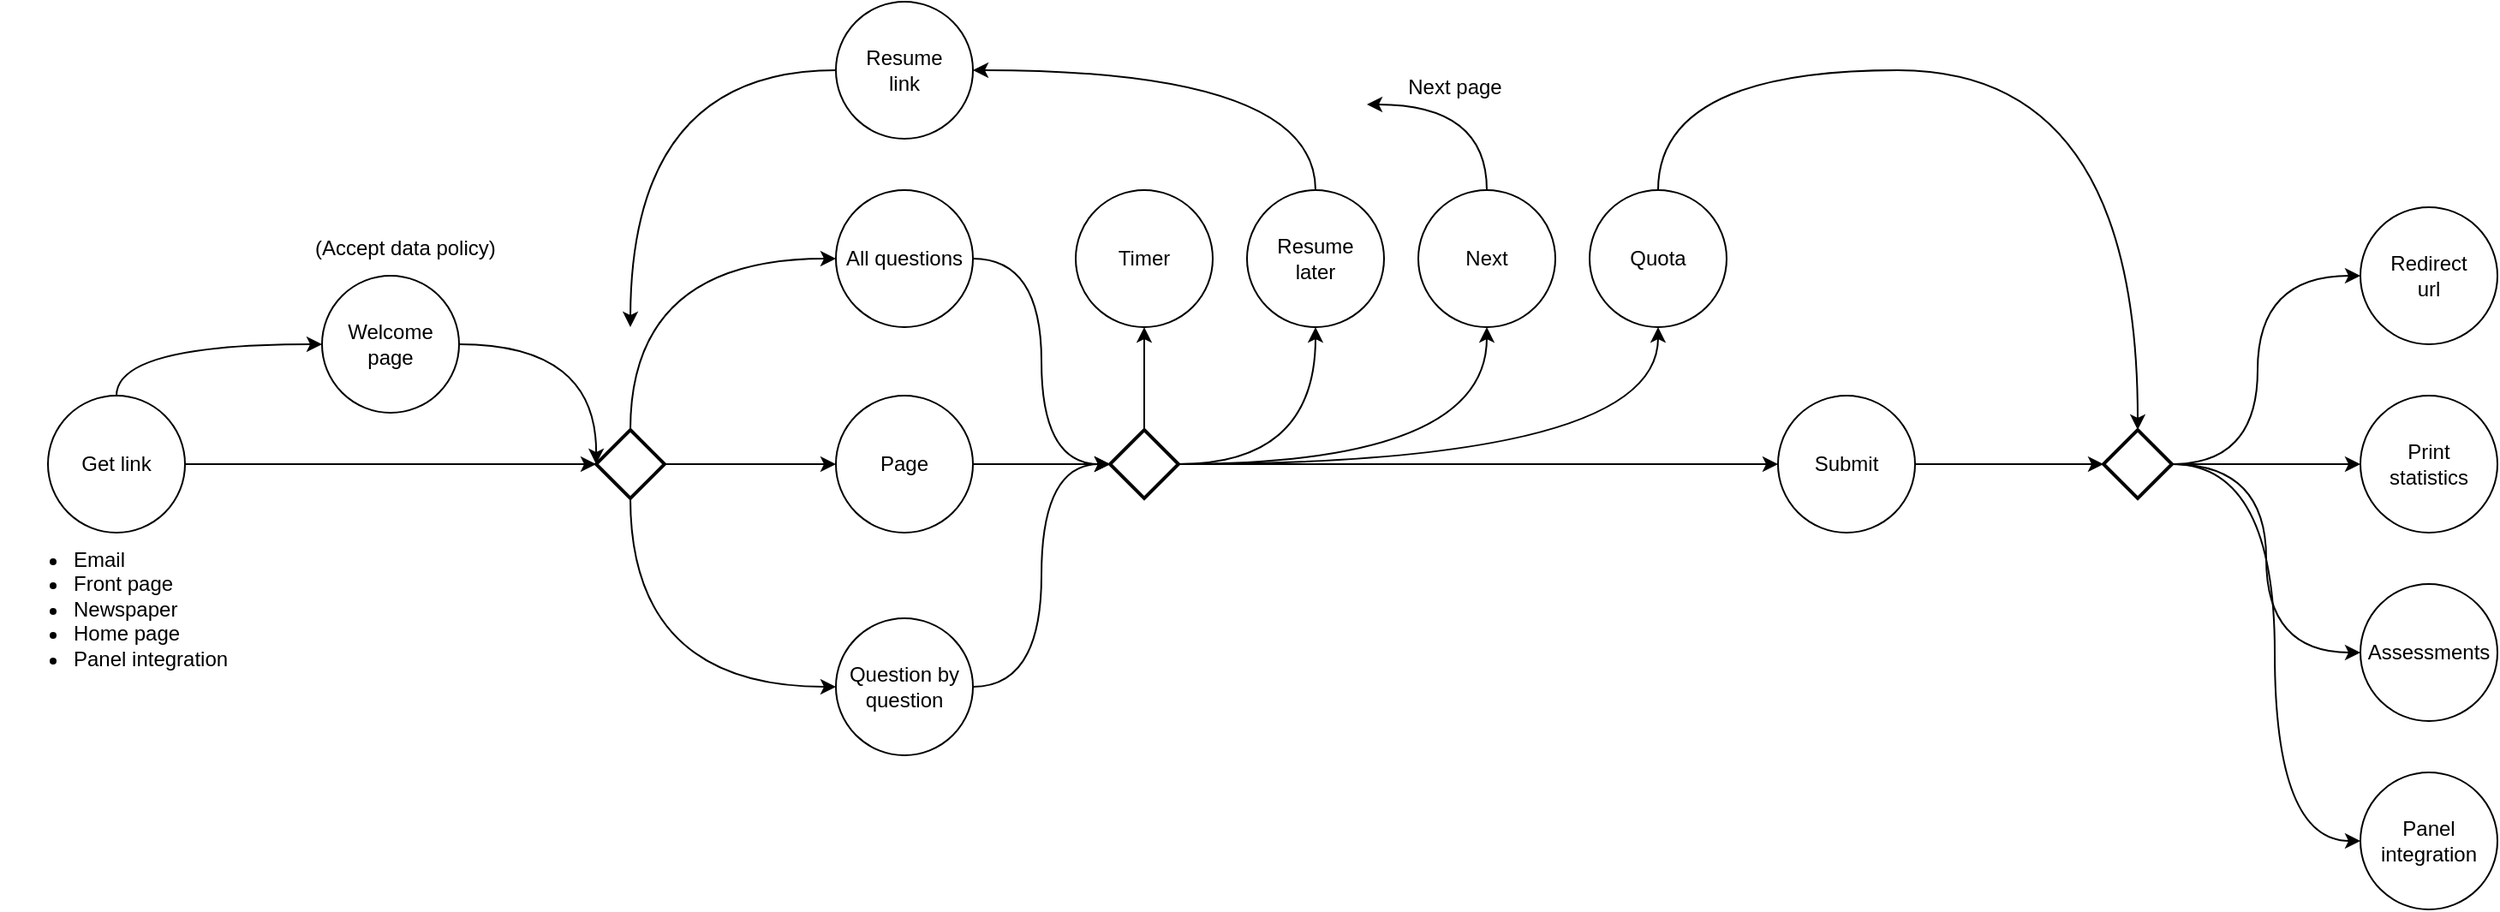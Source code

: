 <mxfile version="14.9.5" type="github">
  <diagram id="C5RBs43oDa-KdzZeNtuy" name="Page-1">
    <mxGraphModel dx="2087" dy="709" grid="1" gridSize="10" guides="1" tooltips="1" connect="1" arrows="1" fold="1" page="1" pageScale="1" pageWidth="827" pageHeight="1169" math="0" shadow="0">
      <root>
        <mxCell id="WIyWlLk6GJQsqaUBKTNV-0" />
        <mxCell id="WIyWlLk6GJQsqaUBKTNV-1" parent="WIyWlLk6GJQsqaUBKTNV-0" />
        <mxCell id="9WyxW3DMqvxe6kb_ES5O-13" value="" style="edgeStyle=orthogonalEdgeStyle;curved=1;orthogonalLoop=1;jettySize=auto;html=1;" edge="1" parent="WIyWlLk6GJQsqaUBKTNV-1" source="9WyxW3DMqvxe6kb_ES5O-1" target="9WyxW3DMqvxe6kb_ES5O-12">
          <mxGeometry relative="1" as="geometry">
            <Array as="points">
              <mxPoint x="50" y="220" />
            </Array>
          </mxGeometry>
        </mxCell>
        <mxCell id="9WyxW3DMqvxe6kb_ES5O-17" value="" style="edgeStyle=orthogonalEdgeStyle;curved=1;orthogonalLoop=1;jettySize=auto;html=1;" edge="1" parent="WIyWlLk6GJQsqaUBKTNV-1" source="9WyxW3DMqvxe6kb_ES5O-1">
          <mxGeometry relative="1" as="geometry">
            <mxPoint x="330" y="290" as="targetPoint" />
          </mxGeometry>
        </mxCell>
        <mxCell id="9WyxW3DMqvxe6kb_ES5O-1" value="Get link" style="ellipse;whiteSpace=wrap;html=1;aspect=fixed;" vertex="1" parent="WIyWlLk6GJQsqaUBKTNV-1">
          <mxGeometry x="10" y="250" width="80" height="80" as="geometry" />
        </mxCell>
        <mxCell id="9WyxW3DMqvxe6kb_ES5O-5" value="" style="edgeStyle=orthogonalEdgeStyle;rounded=0;orthogonalLoop=1;jettySize=auto;html=1;exitX=1;exitY=0.5;exitDx=0;exitDy=0;exitPerimeter=0;" edge="1" parent="WIyWlLk6GJQsqaUBKTNV-1" source="9WyxW3DMqvxe6kb_ES5O-10" target="9WyxW3DMqvxe6kb_ES5O-4">
          <mxGeometry relative="1" as="geometry">
            <mxPoint x="390" y="290" as="sourcePoint" />
          </mxGeometry>
        </mxCell>
        <mxCell id="9WyxW3DMqvxe6kb_ES5O-7" value="" style="edgeStyle=orthogonalEdgeStyle;orthogonalLoop=1;jettySize=auto;html=1;curved=1;exitX=0.5;exitY=0;exitDx=0;exitDy=0;exitPerimeter=0;" edge="1" parent="WIyWlLk6GJQsqaUBKTNV-1" source="9WyxW3DMqvxe6kb_ES5O-10" target="9WyxW3DMqvxe6kb_ES5O-6">
          <mxGeometry relative="1" as="geometry">
            <mxPoint x="350" y="250" as="sourcePoint" />
            <Array as="points">
              <mxPoint x="350" y="170" />
            </Array>
          </mxGeometry>
        </mxCell>
        <mxCell id="9WyxW3DMqvxe6kb_ES5O-9" value="" style="edgeStyle=orthogonalEdgeStyle;curved=1;orthogonalLoop=1;jettySize=auto;html=1;exitX=0.5;exitY=1;exitDx=0;exitDy=0;exitPerimeter=0;" edge="1" parent="WIyWlLk6GJQsqaUBKTNV-1" source="9WyxW3DMqvxe6kb_ES5O-10" target="9WyxW3DMqvxe6kb_ES5O-8">
          <mxGeometry relative="1" as="geometry">
            <mxPoint x="350" y="330" as="sourcePoint" />
            <Array as="points">
              <mxPoint x="350" y="420" />
            </Array>
          </mxGeometry>
        </mxCell>
        <mxCell id="9WyxW3DMqvxe6kb_ES5O-20" value="" style="edgeStyle=orthogonalEdgeStyle;curved=1;orthogonalLoop=1;jettySize=auto;html=1;" edge="1" parent="WIyWlLk6GJQsqaUBKTNV-1" source="9WyxW3DMqvxe6kb_ES5O-4">
          <mxGeometry relative="1" as="geometry">
            <mxPoint x="630" y="290" as="targetPoint" />
          </mxGeometry>
        </mxCell>
        <mxCell id="9WyxW3DMqvxe6kb_ES5O-4" value="Page" style="ellipse;whiteSpace=wrap;html=1;aspect=fixed;" vertex="1" parent="WIyWlLk6GJQsqaUBKTNV-1">
          <mxGeometry x="470" y="250" width="80" height="80" as="geometry" />
        </mxCell>
        <mxCell id="9WyxW3DMqvxe6kb_ES5O-6" value="All questions" style="ellipse;whiteSpace=wrap;html=1;aspect=fixed;" vertex="1" parent="WIyWlLk6GJQsqaUBKTNV-1">
          <mxGeometry x="470" y="130" width="80" height="80" as="geometry" />
        </mxCell>
        <mxCell id="9WyxW3DMqvxe6kb_ES5O-35" value="" style="edgeStyle=orthogonalEdgeStyle;curved=1;orthogonalLoop=1;jettySize=auto;html=1;entryX=0;entryY=0.5;entryDx=0;entryDy=0;entryPerimeter=0;" edge="1" parent="WIyWlLk6GJQsqaUBKTNV-1" source="9WyxW3DMqvxe6kb_ES5O-8" target="9WyxW3DMqvxe6kb_ES5O-21">
          <mxGeometry relative="1" as="geometry">
            <mxPoint x="630" y="420" as="targetPoint" />
          </mxGeometry>
        </mxCell>
        <mxCell id="9WyxW3DMqvxe6kb_ES5O-8" value="Question by question" style="ellipse;whiteSpace=wrap;html=1;aspect=fixed;" vertex="1" parent="WIyWlLk6GJQsqaUBKTNV-1">
          <mxGeometry x="470" y="380" width="80" height="80" as="geometry" />
        </mxCell>
        <mxCell id="9WyxW3DMqvxe6kb_ES5O-10" value="" style="strokeWidth=2;html=1;shape=mxgraph.flowchart.decision;whiteSpace=wrap;" vertex="1" parent="WIyWlLk6GJQsqaUBKTNV-1">
          <mxGeometry x="330" y="270" width="40" height="40" as="geometry" />
        </mxCell>
        <mxCell id="9WyxW3DMqvxe6kb_ES5O-15" value="" style="edgeStyle=orthogonalEdgeStyle;curved=1;orthogonalLoop=1;jettySize=auto;html=1;" edge="1" parent="WIyWlLk6GJQsqaUBKTNV-1" source="9WyxW3DMqvxe6kb_ES5O-12">
          <mxGeometry relative="1" as="geometry">
            <mxPoint x="330" y="290" as="targetPoint" />
          </mxGeometry>
        </mxCell>
        <mxCell id="9WyxW3DMqvxe6kb_ES5O-12" value="Welcome page" style="ellipse;whiteSpace=wrap;html=1;aspect=fixed;" vertex="1" parent="WIyWlLk6GJQsqaUBKTNV-1">
          <mxGeometry x="170" y="180" width="80" height="80" as="geometry" />
        </mxCell>
        <mxCell id="9WyxW3DMqvxe6kb_ES5O-23" value="" style="edgeStyle=orthogonalEdgeStyle;curved=1;orthogonalLoop=1;jettySize=auto;html=1;entryX=0.5;entryY=1;entryDx=0;entryDy=0;" edge="1" parent="WIyWlLk6GJQsqaUBKTNV-1" source="9WyxW3DMqvxe6kb_ES5O-21" target="9WyxW3DMqvxe6kb_ES5O-24">
          <mxGeometry relative="1" as="geometry">
            <mxPoint x="650" y="190" as="targetPoint" />
          </mxGeometry>
        </mxCell>
        <mxCell id="9WyxW3DMqvxe6kb_ES5O-27" value="" style="edgeStyle=orthogonalEdgeStyle;curved=1;orthogonalLoop=1;jettySize=auto;html=1;entryX=0.5;entryY=1;entryDx=0;entryDy=0;" edge="1" parent="WIyWlLk6GJQsqaUBKTNV-1" source="9WyxW3DMqvxe6kb_ES5O-21" target="9WyxW3DMqvxe6kb_ES5O-25">
          <mxGeometry relative="1" as="geometry">
            <mxPoint x="750" y="290" as="targetPoint" />
          </mxGeometry>
        </mxCell>
        <mxCell id="9WyxW3DMqvxe6kb_ES5O-30" value="" style="edgeStyle=orthogonalEdgeStyle;curved=1;orthogonalLoop=1;jettySize=auto;html=1;entryX=0.5;entryY=1;entryDx=0;entryDy=0;" edge="1" parent="WIyWlLk6GJQsqaUBKTNV-1" source="9WyxW3DMqvxe6kb_ES5O-21" target="9WyxW3DMqvxe6kb_ES5O-28">
          <mxGeometry relative="1" as="geometry">
            <mxPoint x="750" y="290" as="targetPoint" />
          </mxGeometry>
        </mxCell>
        <mxCell id="9WyxW3DMqvxe6kb_ES5O-32" value="" style="edgeStyle=orthogonalEdgeStyle;curved=1;orthogonalLoop=1;jettySize=auto;html=1;entryX=0;entryY=0.5;entryDx=0;entryDy=0;" edge="1" parent="WIyWlLk6GJQsqaUBKTNV-1" source="9WyxW3DMqvxe6kb_ES5O-21" target="9WyxW3DMqvxe6kb_ES5O-33">
          <mxGeometry relative="1" as="geometry">
            <mxPoint x="900" y="290" as="targetPoint" />
          </mxGeometry>
        </mxCell>
        <mxCell id="9WyxW3DMqvxe6kb_ES5O-21" value="" style="strokeWidth=2;html=1;shape=mxgraph.flowchart.decision;whiteSpace=wrap;" vertex="1" parent="WIyWlLk6GJQsqaUBKTNV-1">
          <mxGeometry x="630" y="270" width="40" height="40" as="geometry" />
        </mxCell>
        <mxCell id="9WyxW3DMqvxe6kb_ES5O-24" value="Timer" style="ellipse;whiteSpace=wrap;html=1;aspect=fixed;" vertex="1" parent="WIyWlLk6GJQsqaUBKTNV-1">
          <mxGeometry x="610" y="130" width="80" height="80" as="geometry" />
        </mxCell>
        <mxCell id="9WyxW3DMqvxe6kb_ES5O-42" value="" style="edgeStyle=orthogonalEdgeStyle;curved=1;orthogonalLoop=1;jettySize=auto;html=1;" edge="1" parent="WIyWlLk6GJQsqaUBKTNV-1" source="9WyxW3DMqvxe6kb_ES5O-25" target="9WyxW3DMqvxe6kb_ES5O-41">
          <mxGeometry relative="1" as="geometry">
            <Array as="points">
              <mxPoint x="750" y="60" />
            </Array>
          </mxGeometry>
        </mxCell>
        <mxCell id="9WyxW3DMqvxe6kb_ES5O-25" value="&lt;div&gt;Resume&lt;/div&gt;&lt;div&gt;later&lt;br&gt;&lt;/div&gt;" style="ellipse;whiteSpace=wrap;html=1;aspect=fixed;" vertex="1" parent="WIyWlLk6GJQsqaUBKTNV-1">
          <mxGeometry x="710" y="130" width="80" height="80" as="geometry" />
        </mxCell>
        <mxCell id="9WyxW3DMqvxe6kb_ES5O-50" value="" style="edgeStyle=orthogonalEdgeStyle;curved=1;orthogonalLoop=1;jettySize=auto;html=1;exitX=1;exitY=0.5;exitDx=0;exitDy=0;exitPerimeter=0;" edge="1" parent="WIyWlLk6GJQsqaUBKTNV-1" source="9WyxW3DMqvxe6kb_ES5O-21" target="9WyxW3DMqvxe6kb_ES5O-49">
          <mxGeometry relative="1" as="geometry" />
        </mxCell>
        <mxCell id="9WyxW3DMqvxe6kb_ES5O-28" value="Next" style="ellipse;whiteSpace=wrap;html=1;aspect=fixed;" vertex="1" parent="WIyWlLk6GJQsqaUBKTNV-1">
          <mxGeometry x="810" y="130" width="80" height="80" as="geometry" />
        </mxCell>
        <mxCell id="9WyxW3DMqvxe6kb_ES5O-46" value="" style="edgeStyle=orthogonalEdgeStyle;curved=1;orthogonalLoop=1;jettySize=auto;html=1;exitX=1;exitY=0.5;exitDx=0;exitDy=0;exitPerimeter=0;" edge="1" parent="WIyWlLk6GJQsqaUBKTNV-1" source="9WyxW3DMqvxe6kb_ES5O-57" target="9WyxW3DMqvxe6kb_ES5O-45">
          <mxGeometry relative="1" as="geometry" />
        </mxCell>
        <mxCell id="9WyxW3DMqvxe6kb_ES5O-52" value="" style="edgeStyle=orthogonalEdgeStyle;curved=1;orthogonalLoop=1;jettySize=auto;html=1;exitX=1;exitY=0.5;exitDx=0;exitDy=0;exitPerimeter=0;" edge="1" parent="WIyWlLk6GJQsqaUBKTNV-1" source="9WyxW3DMqvxe6kb_ES5O-57" target="9WyxW3DMqvxe6kb_ES5O-51">
          <mxGeometry relative="1" as="geometry">
            <Array as="points">
              <mxPoint x="1300" y="290" />
              <mxPoint x="1300" y="180" />
            </Array>
          </mxGeometry>
        </mxCell>
        <mxCell id="9WyxW3DMqvxe6kb_ES5O-58" value="" style="edgeStyle=orthogonalEdgeStyle;curved=1;orthogonalLoop=1;jettySize=auto;html=1;" edge="1" parent="WIyWlLk6GJQsqaUBKTNV-1" source="9WyxW3DMqvxe6kb_ES5O-33" target="9WyxW3DMqvxe6kb_ES5O-57">
          <mxGeometry relative="1" as="geometry" />
        </mxCell>
        <mxCell id="9WyxW3DMqvxe6kb_ES5O-33" value="Submit" style="ellipse;whiteSpace=wrap;html=1;aspect=fixed;" vertex="1" parent="WIyWlLk6GJQsqaUBKTNV-1">
          <mxGeometry x="1020" y="250" width="80" height="80" as="geometry" />
        </mxCell>
        <mxCell id="9WyxW3DMqvxe6kb_ES5O-38" value="" style="edgeStyle=orthogonalEdgeStyle;curved=1;orthogonalLoop=1;jettySize=auto;html=1;exitX=1;exitY=0.5;exitDx=0;exitDy=0;entryX=0;entryY=0.5;entryDx=0;entryDy=0;entryPerimeter=0;" edge="1" parent="WIyWlLk6GJQsqaUBKTNV-1" source="9WyxW3DMqvxe6kb_ES5O-6" target="9WyxW3DMqvxe6kb_ES5O-21">
          <mxGeometry relative="1" as="geometry">
            <mxPoint x="560" y="300" as="sourcePoint" />
            <mxPoint x="640" y="300" as="targetPoint" />
          </mxGeometry>
        </mxCell>
        <mxCell id="9WyxW3DMqvxe6kb_ES5O-44" value="" style="edgeStyle=orthogonalEdgeStyle;curved=1;orthogonalLoop=1;jettySize=auto;html=1;" edge="1" parent="WIyWlLk6GJQsqaUBKTNV-1" source="9WyxW3DMqvxe6kb_ES5O-41">
          <mxGeometry relative="1" as="geometry">
            <mxPoint x="350" y="210" as="targetPoint" />
          </mxGeometry>
        </mxCell>
        <mxCell id="9WyxW3DMqvxe6kb_ES5O-41" value="&lt;div&gt;Resume&lt;/div&gt;&lt;div&gt;link&lt;br&gt;&lt;/div&gt;" style="ellipse;whiteSpace=wrap;html=1;aspect=fixed;" vertex="1" parent="WIyWlLk6GJQsqaUBKTNV-1">
          <mxGeometry x="470" y="20" width="80" height="80" as="geometry" />
        </mxCell>
        <mxCell id="9WyxW3DMqvxe6kb_ES5O-45" value="&lt;div&gt;Print&lt;/div&gt;&lt;div&gt;statistics&lt;br&gt;&lt;/div&gt;" style="ellipse;whiteSpace=wrap;html=1;aspect=fixed;" vertex="1" parent="WIyWlLk6GJQsqaUBKTNV-1">
          <mxGeometry x="1360" y="250" width="80" height="80" as="geometry" />
        </mxCell>
        <mxCell id="9WyxW3DMqvxe6kb_ES5O-47" value="Assessments" style="ellipse;whiteSpace=wrap;html=1;aspect=fixed;" vertex="1" parent="WIyWlLk6GJQsqaUBKTNV-1">
          <mxGeometry x="1360" y="360" width="80" height="80" as="geometry" />
        </mxCell>
        <mxCell id="9WyxW3DMqvxe6kb_ES5O-60" value="" style="edgeStyle=orthogonalEdgeStyle;curved=1;orthogonalLoop=1;jettySize=auto;html=1;entryX=0.5;entryY=0;entryDx=0;entryDy=0;entryPerimeter=0;exitX=0.5;exitY=0;exitDx=0;exitDy=0;" edge="1" parent="WIyWlLk6GJQsqaUBKTNV-1" source="9WyxW3DMqvxe6kb_ES5O-49" target="9WyxW3DMqvxe6kb_ES5O-57">
          <mxGeometry relative="1" as="geometry">
            <mxPoint x="950" y="50" as="targetPoint" />
            <Array as="points">
              <mxPoint x="950" y="60" />
              <mxPoint x="1230" y="60" />
            </Array>
          </mxGeometry>
        </mxCell>
        <mxCell id="9WyxW3DMqvxe6kb_ES5O-49" value="Quota" style="ellipse;whiteSpace=wrap;html=1;aspect=fixed;" vertex="1" parent="WIyWlLk6GJQsqaUBKTNV-1">
          <mxGeometry x="910" y="130" width="80" height="80" as="geometry" />
        </mxCell>
        <mxCell id="9WyxW3DMqvxe6kb_ES5O-51" value="&lt;div&gt;Redirect&lt;/div&gt;&lt;div&gt;url&lt;br&gt;&lt;/div&gt;" style="ellipse;whiteSpace=wrap;html=1;aspect=fixed;" vertex="1" parent="WIyWlLk6GJQsqaUBKTNV-1">
          <mxGeometry x="1360" y="140" width="80" height="80" as="geometry" />
        </mxCell>
        <mxCell id="9WyxW3DMqvxe6kb_ES5O-53" value="&lt;ul&gt;&lt;li&gt;Email&lt;/li&gt;&lt;li&gt;Front page&lt;/li&gt;&lt;li&gt;Newspaper&lt;/li&gt;&lt;li&gt;Home page&lt;/li&gt;&lt;li&gt;Panel integration&lt;br&gt;&lt;/li&gt;&lt;/ul&gt;" style="text;html=1;strokeColor=none;fillColor=none;align=left;verticalAlign=top;whiteSpace=wrap;rounded=0;" vertex="1" parent="WIyWlLk6GJQsqaUBKTNV-1">
          <mxGeometry x="-17.5" y="320" width="135" height="120" as="geometry" />
        </mxCell>
        <mxCell id="9WyxW3DMqvxe6kb_ES5O-54" value="" style="edgeStyle=orthogonalEdgeStyle;curved=1;orthogonalLoop=1;jettySize=auto;html=1;exitX=0.5;exitY=0;exitDx=0;exitDy=0;" edge="1" parent="WIyWlLk6GJQsqaUBKTNV-1" source="9WyxW3DMqvxe6kb_ES5O-28">
          <mxGeometry relative="1" as="geometry">
            <mxPoint x="760" y="140" as="sourcePoint" />
            <mxPoint x="780" y="80" as="targetPoint" />
            <Array as="points">
              <mxPoint x="850" y="80" />
            </Array>
          </mxGeometry>
        </mxCell>
        <mxCell id="9WyxW3DMqvxe6kb_ES5O-55" value="Next page" style="text;html=1;strokeColor=none;fillColor=none;align=center;verticalAlign=middle;whiteSpace=wrap;rounded=0;" vertex="1" parent="WIyWlLk6GJQsqaUBKTNV-1">
          <mxGeometry x="780" y="60" width="103" height="20" as="geometry" />
        </mxCell>
        <mxCell id="9WyxW3DMqvxe6kb_ES5O-63" value="" style="edgeStyle=orthogonalEdgeStyle;curved=1;orthogonalLoop=1;jettySize=auto;html=1;entryX=0;entryY=0.5;entryDx=0;entryDy=0;" edge="1" parent="WIyWlLk6GJQsqaUBKTNV-1" source="9WyxW3DMqvxe6kb_ES5O-57" target="9WyxW3DMqvxe6kb_ES5O-64">
          <mxGeometry relative="1" as="geometry">
            <mxPoint x="1230" y="390" as="targetPoint" />
            <Array as="points">
              <mxPoint x="1310" y="290" />
              <mxPoint x="1310" y="510" />
            </Array>
          </mxGeometry>
        </mxCell>
        <mxCell id="9WyxW3DMqvxe6kb_ES5O-57" value="" style="strokeWidth=2;html=1;shape=mxgraph.flowchart.decision;whiteSpace=wrap;" vertex="1" parent="WIyWlLk6GJQsqaUBKTNV-1">
          <mxGeometry x="1210" y="270" width="40" height="40" as="geometry" />
        </mxCell>
        <mxCell id="9WyxW3DMqvxe6kb_ES5O-61" value="(Accept data policy)" style="text;strokeColor=none;fillColor=none;align=left;verticalAlign=top;spacingLeft=4;spacingRight=4;overflow=hidden;rotatable=0;points=[[0,0.5],[1,0.5]];portConstraint=eastwest;" vertex="1" parent="WIyWlLk6GJQsqaUBKTNV-1">
          <mxGeometry x="160" y="150" width="130" height="26" as="geometry" />
        </mxCell>
        <mxCell id="9WyxW3DMqvxe6kb_ES5O-64" value="&lt;div&gt;Panel&lt;/div&gt;&lt;div&gt;integration&lt;br&gt;&lt;/div&gt;" style="ellipse;whiteSpace=wrap;html=1;aspect=fixed;" vertex="1" parent="WIyWlLk6GJQsqaUBKTNV-1">
          <mxGeometry x="1360" y="470" width="80" height="80" as="geometry" />
        </mxCell>
        <mxCell id="9WyxW3DMqvxe6kb_ES5O-65" value="" style="edgeStyle=orthogonalEdgeStyle;curved=1;orthogonalLoop=1;jettySize=auto;html=1;exitX=1;exitY=0.5;exitDx=0;exitDy=0;exitPerimeter=0;entryX=0;entryY=0.5;entryDx=0;entryDy=0;" edge="1" parent="WIyWlLk6GJQsqaUBKTNV-1" source="9WyxW3DMqvxe6kb_ES5O-57" target="9WyxW3DMqvxe6kb_ES5O-47">
          <mxGeometry relative="1" as="geometry">
            <mxPoint x="1260" y="300" as="sourcePoint" />
            <mxPoint x="1370" y="300" as="targetPoint" />
          </mxGeometry>
        </mxCell>
      </root>
    </mxGraphModel>
  </diagram>
</mxfile>
